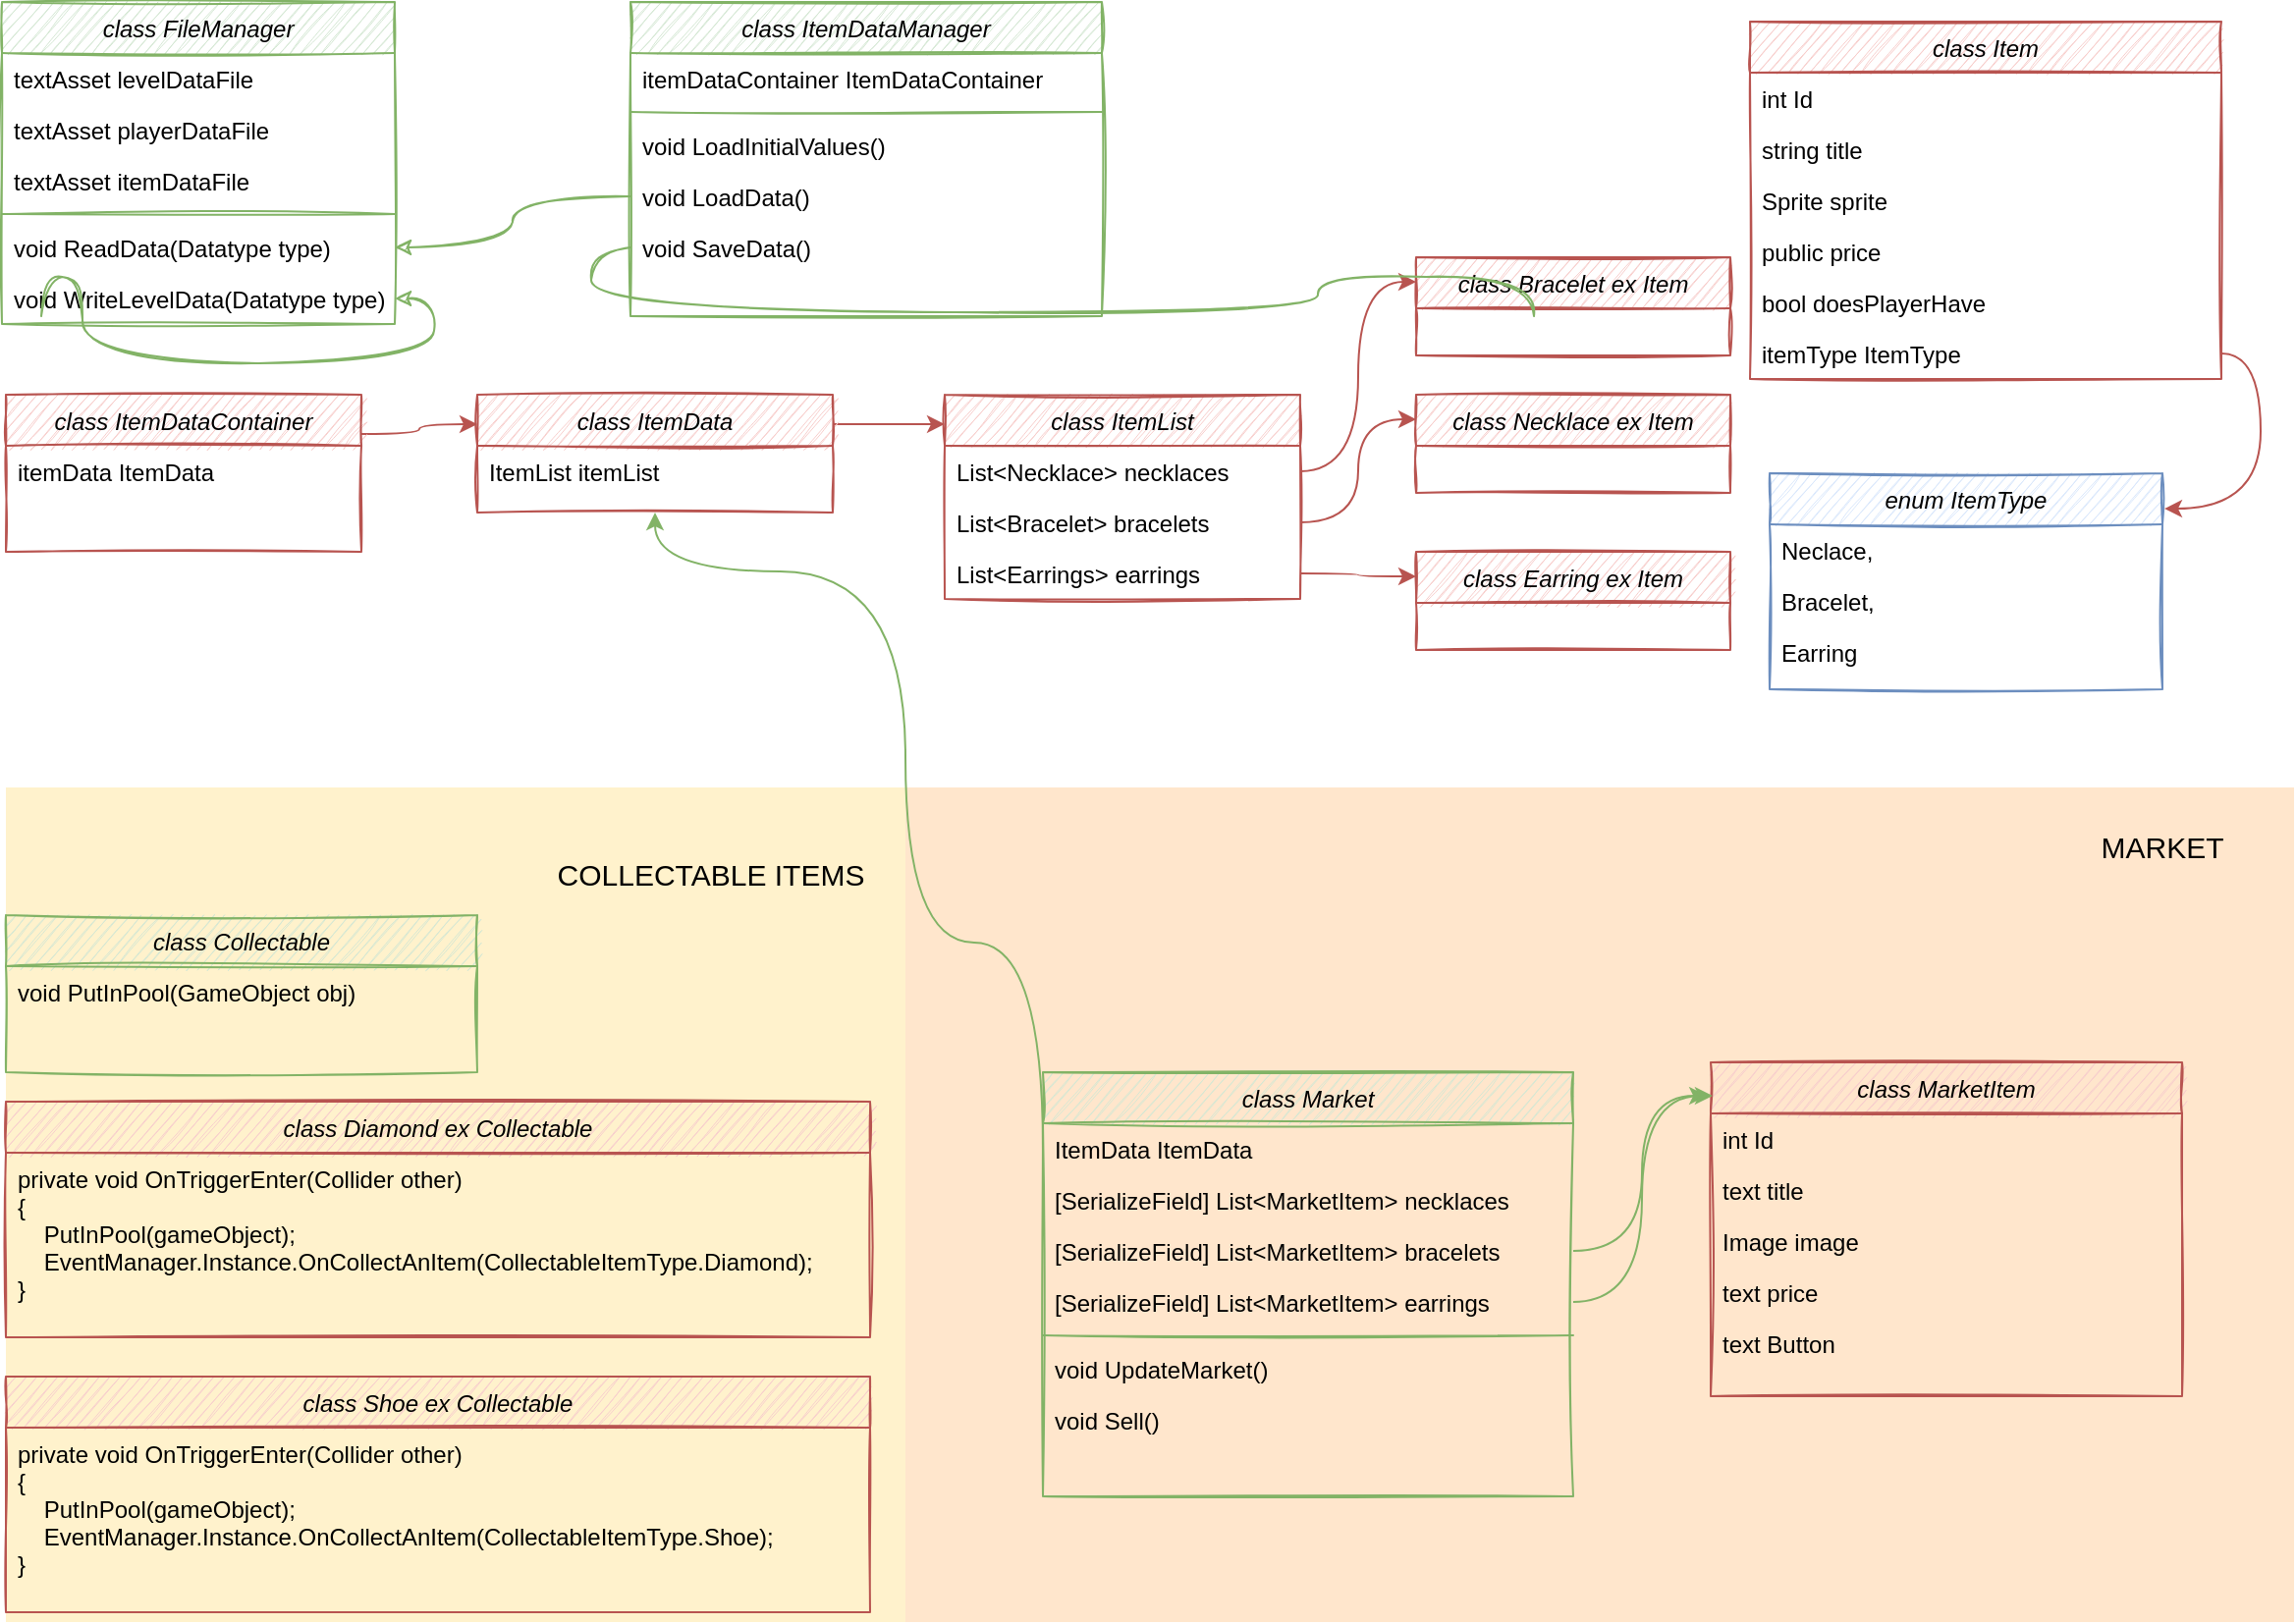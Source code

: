 <mxfile version="19.0.3" type="device"><diagram id="RG7nJp5c39OPzxX9G9Yq" name="Page-1"><mxGraphModel dx="1426" dy="852" grid="1" gridSize="10" guides="1" tooltips="1" connect="1" arrows="1" fold="1" page="1" pageScale="1" pageWidth="1169" pageHeight="827" math="0" shadow="0"><root><mxCell id="0"/><mxCell id="1" parent="0"/><mxCell id="EDB5nnUkErvaKLiEPNgU-30" value="" style="rounded=0;whiteSpace=wrap;html=1;strokeWidth=5;fillColor=#ffe6cc;strokeColor=none;" vertex="1" parent="1"><mxGeometry x="457" y="400" width="710" height="425" as="geometry"/></mxCell><mxCell id="FsACd1O652bmxTPO0yno-22" value="" style="rounded=0;whiteSpace=wrap;html=1;strokeWidth=5;fillColor=#fff2cc;strokeColor=none;" parent="1" vertex="1"><mxGeometry x="2" y="400" width="458" height="425" as="geometry"/></mxCell><mxCell id="exm8gY4z-1aNJAa_huNH-33" value="class FileManager" style="swimlane;fontStyle=2;align=center;verticalAlign=top;childLayout=stackLayout;horizontal=1;startSize=26;horizontalStack=0;resizeParent=1;resizeLast=0;collapsible=1;marginBottom=0;rounded=0;shadow=0;strokeWidth=1;fillColor=#d5e8d4;strokeColor=#82b366;sketch=1;" parent="1" vertex="1"><mxGeometry width="200" height="164" as="geometry"><mxRectangle x="230" y="140" width="160" height="26" as="alternateBounds"/></mxGeometry></mxCell><mxCell id="exm8gY4z-1aNJAa_huNH-34" value="textAsset levelDataFile" style="text;align=left;verticalAlign=top;spacingLeft=4;spacingRight=4;overflow=hidden;rotatable=0;points=[[0,0.5],[1,0.5]];portConstraint=eastwest;" parent="exm8gY4z-1aNJAa_huNH-33" vertex="1"><mxGeometry y="26" width="200" height="26" as="geometry"/></mxCell><mxCell id="exm8gY4z-1aNJAa_huNH-35" value="textAsset playerDataFile" style="text;align=left;verticalAlign=top;spacingLeft=4;spacingRight=4;overflow=hidden;rotatable=0;points=[[0,0.5],[1,0.5]];portConstraint=eastwest;" parent="exm8gY4z-1aNJAa_huNH-33" vertex="1"><mxGeometry y="52" width="200" height="26" as="geometry"/></mxCell><mxCell id="exm8gY4z-1aNJAa_huNH-36" value="textAsset itemDataFile" style="text;align=left;verticalAlign=top;spacingLeft=4;spacingRight=4;overflow=hidden;rotatable=0;points=[[0,0.5],[1,0.5]];portConstraint=eastwest;" parent="exm8gY4z-1aNJAa_huNH-33" vertex="1"><mxGeometry y="78" width="200" height="26" as="geometry"/></mxCell><mxCell id="exm8gY4z-1aNJAa_huNH-37" value="" style="line;html=1;strokeWidth=1;align=left;verticalAlign=middle;spacingTop=-1;spacingLeft=3;spacingRight=3;rotatable=0;labelPosition=right;points=[];portConstraint=eastwest;sketch=1;fillColor=#d5e8d4;strokeColor=#82b366;" parent="exm8gY4z-1aNJAa_huNH-33" vertex="1"><mxGeometry y="104" width="200" height="8" as="geometry"/></mxCell><mxCell id="exm8gY4z-1aNJAa_huNH-38" value="void ReadData(Datatype type)" style="text;align=left;verticalAlign=top;spacingLeft=4;spacingRight=4;overflow=hidden;rotatable=0;points=[[0,0.5],[1,0.5]];portConstraint=eastwest;" parent="exm8gY4z-1aNJAa_huNH-33" vertex="1"><mxGeometry y="112" width="200" height="26" as="geometry"/></mxCell><mxCell id="exm8gY4z-1aNJAa_huNH-39" value="void WriteLevelData(Datatype type)" style="text;align=left;verticalAlign=top;spacingLeft=4;spacingRight=4;overflow=hidden;rotatable=0;points=[[0,0.5],[1,0.5]];portConstraint=eastwest;" parent="exm8gY4z-1aNJAa_huNH-33" vertex="1"><mxGeometry y="138" width="200" height="26" as="geometry"/></mxCell><mxCell id="EDB5nnUkErvaKLiEPNgU-21" style="edgeStyle=orthogonalEdgeStyle;shape=connector;curved=1;rounded=1;orthogonalLoop=1;jettySize=auto;html=1;exitX=1;exitY=0.25;exitDx=0;exitDy=0;entryX=0;entryY=0.144;entryDx=0;entryDy=0;entryPerimeter=0;labelBackgroundColor=default;fontFamily=Helvetica;fontSize=11;fontColor=default;endArrow=classic;strokeColor=#b85450;fillColor=#f8cecc;" edge="1" parent="1" source="exm8gY4z-1aNJAa_huNH-40" target="exm8gY4z-1aNJAa_huNH-46"><mxGeometry relative="1" as="geometry"/></mxCell><mxCell id="exm8gY4z-1aNJAa_huNH-40" value="class ItemData" style="swimlane;fontStyle=2;align=center;verticalAlign=top;childLayout=stackLayout;horizontal=1;startSize=26;horizontalStack=0;resizeParent=1;resizeLast=0;collapsible=1;marginBottom=0;rounded=0;shadow=0;strokeWidth=1;fillColor=#f8cecc;strokeColor=#b85450;sketch=1;" parent="1" vertex="1"><mxGeometry x="242" y="200" width="181" height="60" as="geometry"><mxRectangle x="550" y="140" width="160" height="26" as="alternateBounds"/></mxGeometry></mxCell><mxCell id="exm8gY4z-1aNJAa_huNH-41" value="ItemList itemList" style="text;align=left;verticalAlign=top;spacingLeft=4;spacingRight=4;overflow=hidden;rotatable=0;points=[[0,0.5],[1,0.5]];portConstraint=eastwest;" parent="exm8gY4z-1aNJAa_huNH-40" vertex="1"><mxGeometry y="26" width="181" height="26" as="geometry"/></mxCell><mxCell id="EDB5nnUkErvaKLiEPNgU-20" style="edgeStyle=orthogonalEdgeStyle;shape=connector;curved=1;rounded=1;orthogonalLoop=1;jettySize=auto;html=1;exitX=1;exitY=0.25;exitDx=0;exitDy=0;entryX=0;entryY=0.25;entryDx=0;entryDy=0;labelBackgroundColor=default;fontFamily=Helvetica;fontSize=11;fontColor=default;endArrow=classic;strokeColor=#b85450;fillColor=#f8cecc;" edge="1" parent="1" source="exm8gY4z-1aNJAa_huNH-44" target="exm8gY4z-1aNJAa_huNH-40"><mxGeometry relative="1" as="geometry"/></mxCell><mxCell id="exm8gY4z-1aNJAa_huNH-44" value="class ItemDataContainer" style="swimlane;fontStyle=2;align=center;verticalAlign=top;childLayout=stackLayout;horizontal=1;startSize=26;horizontalStack=0;resizeParent=1;resizeLast=0;collapsible=1;marginBottom=0;rounded=0;shadow=0;strokeWidth=1;fillColor=#f8cecc;strokeColor=#b85450;sketch=1;" parent="1" vertex="1"><mxGeometry x="2" y="200" width="181" height="80" as="geometry"><mxRectangle x="550" y="140" width="160" height="26" as="alternateBounds"/></mxGeometry></mxCell><mxCell id="exm8gY4z-1aNJAa_huNH-45" value="itemData ItemData" style="text;align=left;verticalAlign=top;spacingLeft=4;spacingRight=4;overflow=hidden;rotatable=0;points=[[0,0.5],[1,0.5]];portConstraint=eastwest;" parent="exm8gY4z-1aNJAa_huNH-44" vertex="1"><mxGeometry y="26" width="181" height="26" as="geometry"/></mxCell><mxCell id="exm8gY4z-1aNJAa_huNH-46" value="class ItemList" style="swimlane;fontStyle=2;align=center;verticalAlign=top;childLayout=stackLayout;horizontal=1;startSize=26;horizontalStack=0;resizeParent=1;resizeLast=0;collapsible=1;marginBottom=0;rounded=0;shadow=0;strokeWidth=1;fillColor=#f8cecc;strokeColor=#b85450;sketch=1;" parent="1" vertex="1"><mxGeometry x="480" y="200" width="181" height="104" as="geometry"><mxRectangle x="550" y="140" width="160" height="26" as="alternateBounds"/></mxGeometry></mxCell><mxCell id="exm8gY4z-1aNJAa_huNH-47" value="List&lt;Necklace&gt; necklaces" style="text;align=left;verticalAlign=top;spacingLeft=4;spacingRight=4;overflow=hidden;rotatable=0;points=[[0,0.5],[1,0.5]];portConstraint=eastwest;" parent="exm8gY4z-1aNJAa_huNH-46" vertex="1"><mxGeometry y="26" width="181" height="26" as="geometry"/></mxCell><mxCell id="exm8gY4z-1aNJAa_huNH-81" value="List&lt;Bracelet&gt; bracelets" style="text;align=left;verticalAlign=top;spacingLeft=4;spacingRight=4;overflow=hidden;rotatable=0;points=[[0,0.5],[1,0.5]];portConstraint=eastwest;" parent="exm8gY4z-1aNJAa_huNH-46" vertex="1"><mxGeometry y="52" width="181" height="26" as="geometry"/></mxCell><mxCell id="exm8gY4z-1aNJAa_huNH-82" value="List&lt;Earrings&gt; earrings" style="text;align=left;verticalAlign=top;spacingLeft=4;spacingRight=4;overflow=hidden;rotatable=0;points=[[0,0.5],[1,0.5]];portConstraint=eastwest;" parent="exm8gY4z-1aNJAa_huNH-46" vertex="1"><mxGeometry y="78" width="181" height="26" as="geometry"/></mxCell><mxCell id="exm8gY4z-1aNJAa_huNH-49" value="class ItemDataManager" style="swimlane;fontStyle=2;align=center;verticalAlign=top;childLayout=stackLayout;horizontal=1;startSize=26;horizontalStack=0;resizeParent=1;resizeLast=0;collapsible=1;marginBottom=0;rounded=0;shadow=0;strokeWidth=1;fillColor=#d5e8d4;strokeColor=#82b366;sketch=1;" parent="1" vertex="1"><mxGeometry x="320" width="240" height="160" as="geometry"><mxRectangle x="230" y="140" width="160" height="26" as="alternateBounds"/></mxGeometry></mxCell><mxCell id="exm8gY4z-1aNJAa_huNH-50" value="itemDataContainer ItemDataContainer" style="text;align=left;verticalAlign=top;spacingLeft=4;spacingRight=4;overflow=hidden;rotatable=0;points=[[0,0.5],[1,0.5]];portConstraint=eastwest;" parent="exm8gY4z-1aNJAa_huNH-49" vertex="1"><mxGeometry y="26" width="240" height="26" as="geometry"/></mxCell><mxCell id="exm8gY4z-1aNJAa_huNH-51" value="" style="line;html=1;strokeWidth=1;align=left;verticalAlign=middle;spacingTop=-1;spacingLeft=3;spacingRight=3;rotatable=0;labelPosition=right;points=[];portConstraint=eastwest;sketch=1;fillColor=#d5e8d4;strokeColor=#82b366;" parent="exm8gY4z-1aNJAa_huNH-49" vertex="1"><mxGeometry y="52" width="240" height="8" as="geometry"/></mxCell><mxCell id="exm8gY4z-1aNJAa_huNH-52" value="void LoadInitialValues() " style="text;align=left;verticalAlign=top;spacingLeft=4;spacingRight=4;overflow=hidden;rotatable=0;points=[[0,0.5],[1,0.5]];portConstraint=eastwest;" parent="exm8gY4z-1aNJAa_huNH-49" vertex="1"><mxGeometry y="60" width="240" height="26" as="geometry"/></mxCell><mxCell id="exm8gY4z-1aNJAa_huNH-53" value="void LoadData()" style="text;align=left;verticalAlign=top;spacingLeft=4;spacingRight=4;overflow=hidden;rotatable=0;points=[[0,0.5],[1,0.5]];portConstraint=eastwest;" parent="exm8gY4z-1aNJAa_huNH-49" vertex="1"><mxGeometry y="86" width="240" height="26" as="geometry"/></mxCell><mxCell id="exm8gY4z-1aNJAa_huNH-54" value="void SaveData()" style="text;align=left;verticalAlign=top;spacingLeft=4;spacingRight=4;overflow=hidden;rotatable=0;points=[[0,0.5],[1,0.5]];portConstraint=eastwest;" parent="exm8gY4z-1aNJAa_huNH-49" vertex="1"><mxGeometry y="112" width="240" height="26" as="geometry"/></mxCell><mxCell id="exm8gY4z-1aNJAa_huNH-65" style="edgeStyle=orthogonalEdgeStyle;shape=connector;curved=1;rounded=1;sketch=1;orthogonalLoop=1;jettySize=auto;html=1;exitX=0;exitY=0.5;exitDx=0;exitDy=0;entryX=1;entryY=0.5;entryDx=0;entryDy=0;labelBackgroundColor=default;fontFamily=Helvetica;fontSize=11;fontColor=default;endArrow=classic;strokeColor=#82b366;fillColor=#d5e8d4;startArrow=none;" parent="1" target="exm8gY4z-1aNJAa_huNH-39" edge="1"><mxGeometry relative="1" as="geometry"><mxPoint x="20" y="160" as="sourcePoint"/></mxGeometry></mxCell><mxCell id="exm8gY4z-1aNJAa_huNH-66" style="edgeStyle=orthogonalEdgeStyle;shape=connector;curved=1;rounded=1;sketch=1;orthogonalLoop=1;jettySize=auto;html=1;exitX=0;exitY=0.5;exitDx=0;exitDy=0;entryX=1;entryY=0.5;entryDx=0;entryDy=0;labelBackgroundColor=default;fontFamily=Helvetica;fontSize=11;fontColor=default;endArrow=classic;strokeColor=#82b366;fillColor=#d5e8d4;" parent="1" source="exm8gY4z-1aNJAa_huNH-53" target="exm8gY4z-1aNJAa_huNH-38" edge="1"><mxGeometry relative="1" as="geometry"/></mxCell><mxCell id="exm8gY4z-1aNJAa_huNH-86" value="class Necklace ex Item" style="swimlane;fontStyle=2;align=center;verticalAlign=top;childLayout=stackLayout;horizontal=1;startSize=26;horizontalStack=0;resizeParent=1;resizeLast=0;collapsible=1;marginBottom=0;rounded=0;shadow=0;strokeWidth=1;fillColor=#f8cecc;strokeColor=#b85450;sketch=1;" parent="1" vertex="1"><mxGeometry x="720" y="200" width="160" height="50" as="geometry"><mxRectangle x="550" y="140" width="160" height="26" as="alternateBounds"/></mxGeometry></mxCell><mxCell id="exm8gY4z-1aNJAa_huNH-90" value="class Bracelet ex Item" style="swimlane;fontStyle=2;align=center;verticalAlign=top;childLayout=stackLayout;horizontal=1;startSize=26;horizontalStack=0;resizeParent=1;resizeLast=0;collapsible=1;marginBottom=0;rounded=0;shadow=0;strokeWidth=1;fillColor=#f8cecc;strokeColor=#b85450;sketch=1;" parent="1" vertex="1"><mxGeometry x="720" y="130" width="160" height="50" as="geometry"><mxRectangle x="550" y="140" width="160" height="26" as="alternateBounds"/></mxGeometry></mxCell><mxCell id="exm8gY4z-1aNJAa_huNH-91" value="class Earring ex Item" style="swimlane;fontStyle=2;align=center;verticalAlign=top;childLayout=stackLayout;horizontal=1;startSize=26;horizontalStack=0;resizeParent=1;resizeLast=0;collapsible=1;marginBottom=0;rounded=0;shadow=0;strokeWidth=1;fillColor=#f8cecc;strokeColor=#b85450;sketch=1;" parent="1" vertex="1"><mxGeometry x="720" y="280" width="160" height="50" as="geometry"><mxRectangle x="550" y="140" width="160" height="26" as="alternateBounds"/></mxGeometry></mxCell><mxCell id="exm8gY4z-1aNJAa_huNH-105" value="class Item" style="swimlane;fontStyle=2;align=center;verticalAlign=top;childLayout=stackLayout;horizontal=1;startSize=26;horizontalStack=0;resizeParent=1;resizeLast=0;collapsible=1;marginBottom=0;rounded=0;shadow=0;strokeWidth=1;fillColor=#f8cecc;strokeColor=#b85450;sketch=1;" parent="1" vertex="1"><mxGeometry x="890" y="10" width="240" height="182" as="geometry"><mxRectangle x="230" y="140" width="160" height="26" as="alternateBounds"/></mxGeometry></mxCell><mxCell id="exm8gY4z-1aNJAa_huNH-106" value="int Id" style="text;align=left;verticalAlign=top;spacingLeft=4;spacingRight=4;overflow=hidden;rotatable=0;points=[[0,0.5],[1,0.5]];portConstraint=eastwest;" parent="exm8gY4z-1aNJAa_huNH-105" vertex="1"><mxGeometry y="26" width="240" height="26" as="geometry"/></mxCell><mxCell id="exm8gY4z-1aNJAa_huNH-111" value="string title" style="text;align=left;verticalAlign=top;spacingLeft=4;spacingRight=4;overflow=hidden;rotatable=0;points=[[0,0.5],[1,0.5]];portConstraint=eastwest;" parent="exm8gY4z-1aNJAa_huNH-105" vertex="1"><mxGeometry y="52" width="240" height="26" as="geometry"/></mxCell><mxCell id="exm8gY4z-1aNJAa_huNH-112" value="Sprite sprite" style="text;align=left;verticalAlign=top;spacingLeft=4;spacingRight=4;overflow=hidden;rotatable=0;points=[[0,0.5],[1,0.5]];portConstraint=eastwest;" parent="exm8gY4z-1aNJAa_huNH-105" vertex="1"><mxGeometry y="78" width="240" height="26" as="geometry"/></mxCell><mxCell id="exm8gY4z-1aNJAa_huNH-113" value="public price" style="text;align=left;verticalAlign=top;spacingLeft=4;spacingRight=4;overflow=hidden;rotatable=0;points=[[0,0.5],[1,0.5]];portConstraint=eastwest;" parent="exm8gY4z-1aNJAa_huNH-105" vertex="1"><mxGeometry y="104" width="240" height="26" as="geometry"/></mxCell><mxCell id="exm8gY4z-1aNJAa_huNH-114" value="bool doesPlayerHave" style="text;align=left;verticalAlign=top;spacingLeft=4;spacingRight=4;overflow=hidden;rotatable=0;points=[[0,0.5],[1,0.5]];portConstraint=eastwest;" parent="exm8gY4z-1aNJAa_huNH-105" vertex="1"><mxGeometry y="130" width="240" height="26" as="geometry"/></mxCell><mxCell id="exm8gY4z-1aNJAa_huNH-115" value="itemType ItemType" style="text;align=left;verticalAlign=top;spacingLeft=4;spacingRight=4;overflow=hidden;rotatable=0;points=[[0,0.5],[1,0.5]];portConstraint=eastwest;" parent="exm8gY4z-1aNJAa_huNH-105" vertex="1"><mxGeometry y="156" width="240" height="26" as="geometry"/></mxCell><mxCell id="exm8gY4z-1aNJAa_huNH-116" value="enum ItemType" style="swimlane;fontStyle=2;align=center;verticalAlign=top;childLayout=stackLayout;horizontal=1;startSize=26;horizontalStack=0;resizeParent=1;resizeLast=0;collapsible=1;marginBottom=0;rounded=0;shadow=0;strokeWidth=1;fillColor=#dae8fc;strokeColor=#6c8ebf;sketch=1;" parent="1" vertex="1"><mxGeometry x="900" y="240" width="200" height="110" as="geometry"><mxRectangle x="550" y="140" width="160" height="26" as="alternateBounds"/></mxGeometry></mxCell><mxCell id="exm8gY4z-1aNJAa_huNH-117" value="Neclace," style="text;align=left;verticalAlign=top;spacingLeft=4;spacingRight=4;overflow=hidden;rotatable=0;points=[[0,0.5],[1,0.5]];portConstraint=eastwest;" parent="exm8gY4z-1aNJAa_huNH-116" vertex="1"><mxGeometry y="26" width="200" height="26" as="geometry"/></mxCell><mxCell id="exm8gY4z-1aNJAa_huNH-118" value="Bracelet," style="text;align=left;verticalAlign=top;spacingLeft=4;spacingRight=4;overflow=hidden;rotatable=0;points=[[0,0.5],[1,0.5]];portConstraint=eastwest;" parent="exm8gY4z-1aNJAa_huNH-116" vertex="1"><mxGeometry y="52" width="200" height="26" as="geometry"/></mxCell><mxCell id="exm8gY4z-1aNJAa_huNH-119" value="Earring" style="text;align=left;verticalAlign=top;spacingLeft=4;spacingRight=4;overflow=hidden;rotatable=0;points=[[0,0.5],[1,0.5]];portConstraint=eastwest;" parent="exm8gY4z-1aNJAa_huNH-116" vertex="1"><mxGeometry y="78" width="200" height="26" as="geometry"/></mxCell><mxCell id="FsACd1O652bmxTPO0yno-1" value="class Collectable" style="swimlane;fontStyle=2;align=center;verticalAlign=top;childLayout=stackLayout;horizontal=1;startSize=26;horizontalStack=0;resizeParent=1;resizeLast=0;collapsible=1;marginBottom=0;rounded=0;shadow=0;strokeWidth=1;fillColor=#d5e8d4;strokeColor=#82b366;sketch=1;" parent="1" vertex="1"><mxGeometry x="2" y="465" width="240" height="80" as="geometry"><mxRectangle x="230" y="140" width="160" height="26" as="alternateBounds"/></mxGeometry></mxCell><mxCell id="FsACd1O652bmxTPO0yno-4" value="void PutInPool(GameObject obj)" style="text;align=left;verticalAlign=top;spacingLeft=4;spacingRight=4;overflow=hidden;rotatable=0;points=[[0,0.5],[1,0.5]];portConstraint=eastwest;" parent="FsACd1O652bmxTPO0yno-1" vertex="1"><mxGeometry y="26" width="240" height="26" as="geometry"/></mxCell><mxCell id="FsACd1O652bmxTPO0yno-13" value="class Diamond ex Collectable" style="swimlane;fontStyle=2;align=center;verticalAlign=top;childLayout=stackLayout;horizontal=1;startSize=26;horizontalStack=0;resizeParent=1;resizeLast=0;collapsible=1;marginBottom=0;rounded=0;shadow=0;strokeWidth=1;fillColor=#f8cecc;strokeColor=#b85450;sketch=1;" parent="1" vertex="1"><mxGeometry x="2" y="560" width="440" height="120" as="geometry"><mxRectangle x="550" y="140" width="160" height="26" as="alternateBounds"/></mxGeometry></mxCell><mxCell id="FsACd1O652bmxTPO0yno-17" value="private void OnTriggerEnter(Collider other)&#10;{&#10;        PutInPool(gameObject);&#10;        EventManager.Instance.OnCollectAnItem(CollectableItemType.Diamond);&#10;}" style="text;align=left;verticalAlign=top;spacingLeft=4;spacingRight=4;overflow=hidden;rotatable=0;points=[[0,0.5],[1,0.5]];portConstraint=eastwest;" parent="FsACd1O652bmxTPO0yno-13" vertex="1"><mxGeometry y="26" width="440" height="94" as="geometry"/></mxCell><mxCell id="FsACd1O652bmxTPO0yno-14" value="class Shoe ex Collectable" style="swimlane;fontStyle=2;align=center;verticalAlign=top;childLayout=stackLayout;horizontal=1;startSize=26;horizontalStack=0;resizeParent=1;resizeLast=0;collapsible=1;marginBottom=0;rounded=0;shadow=0;strokeWidth=1;fillColor=#f8cecc;strokeColor=#b85450;sketch=1;" parent="1" vertex="1"><mxGeometry x="2" y="700" width="440" height="120" as="geometry"><mxRectangle x="550" y="140" width="160" height="26" as="alternateBounds"/></mxGeometry></mxCell><mxCell id="FsACd1O652bmxTPO0yno-18" value="private void OnTriggerEnter(Collider other)&#10;{&#10;        PutInPool(gameObject);&#10;        EventManager.Instance.OnCollectAnItem(CollectableItemType.Shoe);&#10;}" style="text;align=left;verticalAlign=top;spacingLeft=4;spacingRight=4;overflow=hidden;rotatable=0;points=[[0,0.5],[1,0.5]];portConstraint=eastwest;" parent="FsACd1O652bmxTPO0yno-14" vertex="1"><mxGeometry y="26" width="440" height="94" as="geometry"/></mxCell><mxCell id="EDB5nnUkErvaKLiEPNgU-1" value="class Market" style="swimlane;fontStyle=2;align=center;verticalAlign=top;childLayout=stackLayout;horizontal=1;startSize=26;horizontalStack=0;resizeParent=1;resizeLast=0;collapsible=1;marginBottom=0;rounded=0;shadow=0;strokeWidth=1;fillColor=#d5e8d4;strokeColor=#82b366;sketch=1;" vertex="1" parent="1"><mxGeometry x="530" y="545" width="270" height="216" as="geometry"><mxRectangle x="230" y="140" width="160" height="26" as="alternateBounds"/></mxGeometry></mxCell><mxCell id="EDB5nnUkErvaKLiEPNgU-2" value="ItemData ItemData" style="text;align=left;verticalAlign=top;spacingLeft=4;spacingRight=4;overflow=hidden;rotatable=0;points=[[0,0.5],[1,0.5]];portConstraint=eastwest;" vertex="1" parent="EDB5nnUkErvaKLiEPNgU-1"><mxGeometry y="26" width="270" height="26" as="geometry"/></mxCell><mxCell id="EDB5nnUkErvaKLiEPNgU-3" value="[SerializeField] List&lt;MarketItem&gt; necklaces" style="text;align=left;verticalAlign=top;spacingLeft=4;spacingRight=4;overflow=hidden;rotatable=0;points=[[0,0.5],[1,0.5]];portConstraint=eastwest;" vertex="1" parent="EDB5nnUkErvaKLiEPNgU-1"><mxGeometry y="52" width="270" height="26" as="geometry"/></mxCell><mxCell id="EDB5nnUkErvaKLiEPNgU-4" value="[SerializeField] List&lt;MarketItem&gt; bracelets" style="text;align=left;verticalAlign=top;spacingLeft=4;spacingRight=4;overflow=hidden;rotatable=0;points=[[0,0.5],[1,0.5]];portConstraint=eastwest;" vertex="1" parent="EDB5nnUkErvaKLiEPNgU-1"><mxGeometry y="78" width="270" height="26" as="geometry"/></mxCell><mxCell id="EDB5nnUkErvaKLiEPNgU-5" value="[SerializeField] List&lt;MarketItem&gt; earrings" style="text;align=left;verticalAlign=top;spacingLeft=4;spacingRight=4;overflow=hidden;rotatable=0;points=[[0,0.5],[1,0.5]];portConstraint=eastwest;" vertex="1" parent="EDB5nnUkErvaKLiEPNgU-1"><mxGeometry y="104" width="270" height="26" as="geometry"/></mxCell><mxCell id="EDB5nnUkErvaKLiEPNgU-6" value="" style="line;html=1;strokeWidth=1;align=left;verticalAlign=middle;spacingTop=-1;spacingLeft=3;spacingRight=3;rotatable=0;labelPosition=right;points=[];portConstraint=eastwest;sketch=1;fillColor=#d5e8d4;strokeColor=#82b366;" vertex="1" parent="EDB5nnUkErvaKLiEPNgU-1"><mxGeometry y="130" width="270" height="8" as="geometry"/></mxCell><mxCell id="EDB5nnUkErvaKLiEPNgU-7" value="void UpdateMarket() " style="text;align=left;verticalAlign=top;spacingLeft=4;spacingRight=4;overflow=hidden;rotatable=0;points=[[0,0.5],[1,0.5]];portConstraint=eastwest;" vertex="1" parent="EDB5nnUkErvaKLiEPNgU-1"><mxGeometry y="138" width="270" height="26" as="geometry"/></mxCell><mxCell id="EDB5nnUkErvaKLiEPNgU-8" value="void Sell()" style="text;align=left;verticalAlign=top;spacingLeft=4;spacingRight=4;overflow=hidden;rotatable=0;points=[[0,0.5],[1,0.5]];portConstraint=eastwest;" vertex="1" parent="EDB5nnUkErvaKLiEPNgU-1"><mxGeometry y="164" width="270" height="26" as="geometry"/></mxCell><mxCell id="EDB5nnUkErvaKLiEPNgU-9" value="class MarketItem" style="swimlane;fontStyle=2;align=center;verticalAlign=top;childLayout=stackLayout;horizontal=1;startSize=26;horizontalStack=0;resizeParent=1;resizeLast=0;collapsible=1;marginBottom=0;rounded=0;shadow=0;strokeWidth=1;fillColor=#f8cecc;strokeColor=#b85450;sketch=1;" vertex="1" parent="1"><mxGeometry x="870" y="540" width="240" height="170" as="geometry"><mxRectangle x="230" y="140" width="160" height="26" as="alternateBounds"/></mxGeometry></mxCell><mxCell id="EDB5nnUkErvaKLiEPNgU-10" value="int Id" style="text;align=left;verticalAlign=top;spacingLeft=4;spacingRight=4;overflow=hidden;rotatable=0;points=[[0,0.5],[1,0.5]];portConstraint=eastwest;" vertex="1" parent="EDB5nnUkErvaKLiEPNgU-9"><mxGeometry y="26" width="240" height="26" as="geometry"/></mxCell><mxCell id="EDB5nnUkErvaKLiEPNgU-11" value="text title" style="text;align=left;verticalAlign=top;spacingLeft=4;spacingRight=4;overflow=hidden;rotatable=0;points=[[0,0.5],[1,0.5]];portConstraint=eastwest;" vertex="1" parent="EDB5nnUkErvaKLiEPNgU-9"><mxGeometry y="52" width="240" height="26" as="geometry"/></mxCell><mxCell id="EDB5nnUkErvaKLiEPNgU-12" value="Image image" style="text;align=left;verticalAlign=top;spacingLeft=4;spacingRight=4;overflow=hidden;rotatable=0;points=[[0,0.5],[1,0.5]];portConstraint=eastwest;" vertex="1" parent="EDB5nnUkErvaKLiEPNgU-9"><mxGeometry y="78" width="240" height="26" as="geometry"/></mxCell><mxCell id="EDB5nnUkErvaKLiEPNgU-13" value="text price" style="text;align=left;verticalAlign=top;spacingLeft=4;spacingRight=4;overflow=hidden;rotatable=0;points=[[0,0.5],[1,0.5]];portConstraint=eastwest;" vertex="1" parent="EDB5nnUkErvaKLiEPNgU-9"><mxGeometry y="104" width="240" height="26" as="geometry"/></mxCell><mxCell id="EDB5nnUkErvaKLiEPNgU-14" value="text Button" style="text;align=left;verticalAlign=top;spacingLeft=4;spacingRight=4;overflow=hidden;rotatable=0;points=[[0,0.5],[1,0.5]];portConstraint=eastwest;" vertex="1" parent="EDB5nnUkErvaKLiEPNgU-9"><mxGeometry y="130" width="240" height="26" as="geometry"/></mxCell><mxCell id="EDB5nnUkErvaKLiEPNgU-19" style="edgeStyle=orthogonalEdgeStyle;orthogonalLoop=1;jettySize=auto;html=1;exitX=0;exitY=0.5;exitDx=0;exitDy=0;entryX=0.5;entryY=1;entryDx=0;entryDy=0;fillColor=#d5e8d4;strokeColor=#82b366;curved=1;" edge="1" parent="1" source="EDB5nnUkErvaKLiEPNgU-2" target="exm8gY4z-1aNJAa_huNH-40"><mxGeometry relative="1" as="geometry"><Array as="points"><mxPoint x="460" y="479"/><mxPoint x="460" y="290"/><mxPoint x="333" y="290"/></Array></mxGeometry></mxCell><mxCell id="EDB5nnUkErvaKLiEPNgU-22" style="edgeStyle=orthogonalEdgeStyle;shape=connector;curved=1;rounded=1;orthogonalLoop=1;jettySize=auto;html=1;exitX=1;exitY=0.5;exitDx=0;exitDy=0;entryX=1.005;entryY=0.164;entryDx=0;entryDy=0;entryPerimeter=0;labelBackgroundColor=default;fontFamily=Helvetica;fontSize=11;fontColor=default;endArrow=classic;strokeColor=#b85450;fillColor=#f8cecc;" edge="1" parent="1" source="exm8gY4z-1aNJAa_huNH-115" target="exm8gY4z-1aNJAa_huNH-116"><mxGeometry relative="1" as="geometry"/></mxCell><mxCell id="EDB5nnUkErvaKLiEPNgU-23" style="edgeStyle=orthogonalEdgeStyle;shape=connector;curved=1;rounded=1;orthogonalLoop=1;jettySize=auto;html=1;exitX=1;exitY=0.5;exitDx=0;exitDy=0;entryX=0;entryY=0.25;entryDx=0;entryDy=0;labelBackgroundColor=default;fontFamily=Helvetica;fontSize=11;fontColor=default;endArrow=classic;strokeColor=#b85450;fillColor=#f8cecc;" edge="1" parent="1" source="exm8gY4z-1aNJAa_huNH-47" target="exm8gY4z-1aNJAa_huNH-90"><mxGeometry relative="1" as="geometry"/></mxCell><mxCell id="EDB5nnUkErvaKLiEPNgU-24" style="edgeStyle=orthogonalEdgeStyle;shape=connector;curved=1;rounded=1;orthogonalLoop=1;jettySize=auto;html=1;exitX=1;exitY=0.5;exitDx=0;exitDy=0;entryX=0;entryY=0.25;entryDx=0;entryDy=0;labelBackgroundColor=default;fontFamily=Helvetica;fontSize=11;fontColor=default;endArrow=classic;strokeColor=#b85450;fillColor=#f8cecc;" edge="1" parent="1" source="exm8gY4z-1aNJAa_huNH-81" target="exm8gY4z-1aNJAa_huNH-86"><mxGeometry relative="1" as="geometry"/></mxCell><mxCell id="EDB5nnUkErvaKLiEPNgU-25" style="edgeStyle=orthogonalEdgeStyle;shape=connector;curved=1;rounded=1;orthogonalLoop=1;jettySize=auto;html=1;exitX=1;exitY=0.5;exitDx=0;exitDy=0;entryX=0;entryY=0.25;entryDx=0;entryDy=0;labelBackgroundColor=default;fontFamily=Helvetica;fontSize=11;fontColor=default;endArrow=classic;strokeColor=#b85450;fillColor=#f8cecc;" edge="1" parent="1" source="exm8gY4z-1aNJAa_huNH-82" target="exm8gY4z-1aNJAa_huNH-91"><mxGeometry relative="1" as="geometry"/></mxCell><mxCell id="EDB5nnUkErvaKLiEPNgU-28" style="edgeStyle=orthogonalEdgeStyle;shape=connector;curved=1;rounded=1;orthogonalLoop=1;jettySize=auto;html=1;exitX=1;exitY=0.5;exitDx=0;exitDy=0;entryX=-0.008;entryY=0.1;entryDx=0;entryDy=0;entryPerimeter=0;labelBackgroundColor=default;fontFamily=Helvetica;fontSize=11;fontColor=default;endArrow=classic;strokeColor=#82b366;fillColor=#d5e8d4;" edge="1" parent="1" source="EDB5nnUkErvaKLiEPNgU-4" target="EDB5nnUkErvaKLiEPNgU-9"><mxGeometry relative="1" as="geometry"/></mxCell><mxCell id="EDB5nnUkErvaKLiEPNgU-29" style="edgeStyle=orthogonalEdgeStyle;shape=connector;curved=1;rounded=1;orthogonalLoop=1;jettySize=auto;html=1;exitX=1;exitY=0.5;exitDx=0;exitDy=0;entryX=0.004;entryY=0.1;entryDx=0;entryDy=0;entryPerimeter=0;labelBackgroundColor=default;fontFamily=Helvetica;fontSize=11;fontColor=default;endArrow=classic;strokeColor=#82b366;fillColor=#d5e8d4;" edge="1" parent="1" source="EDB5nnUkErvaKLiEPNgU-5" target="EDB5nnUkErvaKLiEPNgU-9"><mxGeometry relative="1" as="geometry"/></mxCell><mxCell id="EDB5nnUkErvaKLiEPNgU-34" value="&lt;font style=&quot;font-size: 15px;&quot;&gt;COLLECTABLE ITEMS&lt;/font&gt;" style="text;html=1;align=center;verticalAlign=middle;whiteSpace=wrap;rounded=0;fontFamily=Helvetica;fontSize=59;" vertex="1" parent="1"><mxGeometry x="262" y="400" width="198" height="60" as="geometry"/></mxCell><mxCell id="EDB5nnUkErvaKLiEPNgU-33" value="&lt;font style=&quot;font-size: 15px;&quot;&gt;MARKET&lt;/font&gt;" style="text;html=1;align=center;verticalAlign=middle;whiteSpace=wrap;rounded=0;fontFamily=Helvetica;fontSize=30;" vertex="1" parent="1"><mxGeometry x="1040" y="400" width="120" height="50" as="geometry"/></mxCell><mxCell id="EDB5nnUkErvaKLiEPNgU-36" value="" style="edgeStyle=orthogonalEdgeStyle;shape=connector;curved=1;rounded=1;sketch=1;orthogonalLoop=1;jettySize=auto;html=1;exitX=0;exitY=0.5;exitDx=0;exitDy=0;entryX=1;entryY=0.5;entryDx=0;entryDy=0;labelBackgroundColor=default;fontFamily=Helvetica;fontSize=11;fontColor=default;endArrow=none;strokeColor=#82b366;fillColor=#d5e8d4;" edge="1" parent="1" source="exm8gY4z-1aNJAa_huNH-54"><mxGeometry relative="1" as="geometry"><mxPoint x="320" y="125" as="sourcePoint"/><mxPoint x="780" y="160" as="targetPoint"/></mxGeometry></mxCell></root></mxGraphModel></diagram></mxfile>